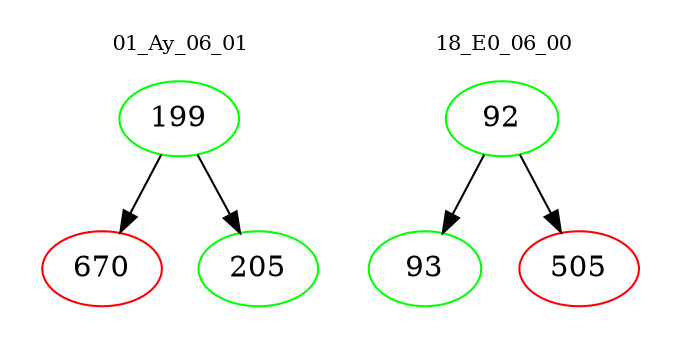 digraph{
subgraph cluster_0 {
color = white
label = "01_Ay_06_01";
fontsize=10;
T0_199 [label="199", color="green"]
T0_199 -> T0_670 [color="black"]
T0_670 [label="670", color="red"]
T0_199 -> T0_205 [color="black"]
T0_205 [label="205", color="green"]
}
subgraph cluster_1 {
color = white
label = "18_E0_06_00";
fontsize=10;
T1_92 [label="92", color="green"]
T1_92 -> T1_93 [color="black"]
T1_93 [label="93", color="green"]
T1_92 -> T1_505 [color="black"]
T1_505 [label="505", color="red"]
}
}
